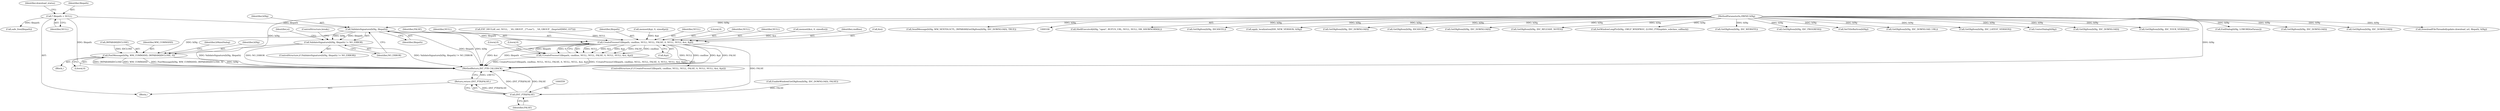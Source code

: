 digraph "0_rufus_c3c39f7f8a11f612c4ebf7affce25ec6928eb1cb_1@pointer" {
"1000357" [label="(Call,ValidateSignature(hDlg, filepath))"];
"1000107" [label="(MethodParameterIn,HWND hDlg)"];
"1000114" [label="(Call,* filepath = NULL)"];
"1000356" [label="(Call,ValidateSignature(hDlg, filepath) != NO_ERROR)"];
"1000382" [label="(Call,CreateProcessU(filepath, cmdline, NULL, NULL, FALSE, 0, NULL, NULL, &si, &pi))"];
"1000381" [label="(Call,!CreateProcessU(filepath, cmdline, NULL, NULL, FALSE, 0, NULL, NULL, &si, &pi))"];
"1000558" [label="(Call,(INT_PTR)FALSE)"];
"1000557" [label="(Return,return (INT_PTR)FALSE;)"];
"1000407" [label="(Call,PostMessage(hDlg, WM_COMMAND, (WPARAM)IDCLOSE, 0))"];
"1000327" [label="(Call,ShellExecuteA(hDlg, \"open\", RUFUS_URL, NULL, NULL, SW_SHOWNORMAL))"];
"1000384" [label="(Identifier,cmdline)"];
"1000381" [label="(Call,!CreateProcessU(filepath, cmdline, NULL, NULL, FALSE, 0, NULL, NULL, &si, &pi))"];
"1000391" [label="(Call,&si)"];
"1000526" [label="(Call,GetDlgItem(hDlg, IDCANCEL))"];
"1000141" [label="(Call,apply_localization(IDD_NEW_VERSION, hDlg))"];
"1000534" [label="(Call,GetDlgItem(hDlg, IDC_DOWNLOAD))"];
"1000409" [label="(Identifier,WM_COMMAND)"];
"1000119" [label="(Identifier,download_status)"];
"1000316" [label="(Call,safe_free(filepath))"];
"1000504" [label="(Call,GetDlgItem(hDlg, IDCANCEL))"];
"1000545" [label="(Call,GetDlgItem(hDlg, IDC_DOWNLOAD))"];
"1000163" [label="(Call,GetDlgItem(hDlg, IDC_RELEASE_NOTES))"];
"1000115" [label="(Identifier,filepath)"];
"1000155" [label="(Call,SetWindowLongPtr(hDlg, GWLP_WNDPROC, (LONG_PTR)update_subclass_callback))"];
"1000387" [label="(Identifier,FALSE)"];
"1000386" [label="(Identifier,NULL)"];
"1000405" [label="(Literal,0)"];
"1000267" [label="(Call,GetDlgItem(hDlg, IDC_WEBSITE))"];
"1000359" [label="(Identifier,filepath)"];
"1000129" [label="(Call,EXT_DECL(dl_ext, NULL, __VA_GROUP__(\"*.exe\"), __VA_GROUP__(lmprintf(MSG_037))))"];
"1000558" [label="(Call,(INT_PTR)FALSE)"];
"1000239" [label="(Call,GetDlgItem(hDlg, IDC_PROGRESS))"];
"1000147" [label="(Call,SetTitleBarIcon(hDlg))"];
"1000232" [label="(Call,GetDlgItem(hDlg, IDC_DOWNLOAD_URL))"];
"1000111" [label="(Block,)"];
"1000355" [label="(ControlStructure,if (ValidateSignature(hDlg, filepath) != NO_ERROR))"];
"1000356" [label="(Call,ValidateSignature(hDlg, filepath) != NO_ERROR)"];
"1000357" [label="(Call,ValidateSignature(hDlg, filepath))"];
"1000383" [label="(Identifier,filepath)"];
"1000397" [label="(Literal,0)"];
"1000415" [label="(Identifier,hMainDialog)"];
"1000382" [label="(Call,CreateProcessU(filepath, cmdline, NULL, NULL, FALSE, 0, NULL, NULL, &si, &pi))"];
"1000107" [label="(MethodParameterIn,HWND hDlg)"];
"1000211" [label="(Call,GetDlgItem(hDlg, IDC_LATEST_VERSION))"];
"1000557" [label="(Return,return (INT_PTR)FALSE;)"];
"1000407" [label="(Call,PostMessage(hDlg, WM_COMMAND, (WPARAM)IDCLOSE, 0))"];
"1000149" [label="(Call,CenterDialog(hDlg))"];
"1000413" [label="(Literal,0)"];
"1000486" [label="(Call,GetDlgItem(hDlg, IDC_DOWNLOAD))"];
"1000364" [label="(Identifier,si)"];
"1000196" [label="(Call,GetDlgItem(hDlg, IDC_YOUR_VERSION))"];
"1000368" [label="(Call,memset(&pi, 0, sizeof(pi)))"];
"1000561" [label="(MethodReturn,INT_PTR CALLBACK)"];
"1000116" [label="(Identifier,NULL)"];
"1000560" [label="(Identifier,FALSE)"];
"1000318" [label="(Call,EndDialog(hDlg, LOWORD(wParam)))"];
"1000360" [label="(Identifier,NO_ERROR)"];
"1000509" [label="(Call,GetDlgItem(hDlg, IDC_DOWNLOAD))"];
"1000393" [label="(Call,&pi)"];
"1000114" [label="(Call,* filepath = NULL)"];
"1000390" [label="(Identifier,NULL)"];
"1000403" [label="(Block,)"];
"1000255" [label="(Call,EnableWindow(GetDlgItem(hDlg, IDC_DOWNLOAD), FALSE))"];
"1000256" [label="(Call,GetDlgItem(hDlg, IDC_DOWNLOAD))"];
"1000388" [label="(Literal,0)"];
"1000380" [label="(ControlStructure,if (!CreateProcessU(filepath, cmdline, NULL, NULL, FALSE, 0, NULL, NULL, &si, &pi)))"];
"1000389" [label="(Identifier,NULL)"];
"1000408" [label="(Identifier,hDlg)"];
"1000410" [label="(Call,(WPARAM)IDCLOSE)"];
"1000490" [label="(Call,DownloadFileThreaded(update.download_url, filepath, hDlg))"];
"1000361" [label="(ControlStructure,break;)"];
"1000385" [label="(Identifier,NULL)"];
"1000481" [label="(Call,SendMessage(hDlg, WM_NEXTDLGCTL, (WPARAM)GetDlgItem(hDlg, IDC_DOWNLOAD), TRUE))"];
"1000362" [label="(Call,memset(&si, 0, sizeof(si)))"];
"1000358" [label="(Identifier,hDlg)"];
"1000357" -> "1000356"  [label="AST: "];
"1000357" -> "1000359"  [label="CFG: "];
"1000358" -> "1000357"  [label="AST: "];
"1000359" -> "1000357"  [label="AST: "];
"1000360" -> "1000357"  [label="CFG: "];
"1000357" -> "1000561"  [label="DDG: hDlg"];
"1000357" -> "1000561"  [label="DDG: filepath"];
"1000357" -> "1000356"  [label="DDG: hDlg"];
"1000357" -> "1000356"  [label="DDG: filepath"];
"1000107" -> "1000357"  [label="DDG: hDlg"];
"1000114" -> "1000357"  [label="DDG: filepath"];
"1000357" -> "1000382"  [label="DDG: filepath"];
"1000357" -> "1000407"  [label="DDG: hDlg"];
"1000107" -> "1000106"  [label="AST: "];
"1000107" -> "1000561"  [label="DDG: hDlg"];
"1000107" -> "1000141"  [label="DDG: hDlg"];
"1000107" -> "1000147"  [label="DDG: hDlg"];
"1000107" -> "1000149"  [label="DDG: hDlg"];
"1000107" -> "1000155"  [label="DDG: hDlg"];
"1000107" -> "1000163"  [label="DDG: hDlg"];
"1000107" -> "1000196"  [label="DDG: hDlg"];
"1000107" -> "1000211"  [label="DDG: hDlg"];
"1000107" -> "1000232"  [label="DDG: hDlg"];
"1000107" -> "1000239"  [label="DDG: hDlg"];
"1000107" -> "1000256"  [label="DDG: hDlg"];
"1000107" -> "1000267"  [label="DDG: hDlg"];
"1000107" -> "1000318"  [label="DDG: hDlg"];
"1000107" -> "1000327"  [label="DDG: hDlg"];
"1000107" -> "1000407"  [label="DDG: hDlg"];
"1000107" -> "1000481"  [label="DDG: hDlg"];
"1000107" -> "1000486"  [label="DDG: hDlg"];
"1000107" -> "1000490"  [label="DDG: hDlg"];
"1000107" -> "1000504"  [label="DDG: hDlg"];
"1000107" -> "1000509"  [label="DDG: hDlg"];
"1000107" -> "1000526"  [label="DDG: hDlg"];
"1000107" -> "1000534"  [label="DDG: hDlg"];
"1000107" -> "1000545"  [label="DDG: hDlg"];
"1000114" -> "1000111"  [label="AST: "];
"1000114" -> "1000116"  [label="CFG: "];
"1000115" -> "1000114"  [label="AST: "];
"1000116" -> "1000114"  [label="AST: "];
"1000119" -> "1000114"  [label="CFG: "];
"1000114" -> "1000561"  [label="DDG: filepath"];
"1000114" -> "1000316"  [label="DDG: filepath"];
"1000356" -> "1000355"  [label="AST: "];
"1000356" -> "1000360"  [label="CFG: "];
"1000360" -> "1000356"  [label="AST: "];
"1000361" -> "1000356"  [label="CFG: "];
"1000364" -> "1000356"  [label="CFG: "];
"1000356" -> "1000561"  [label="DDG: ValidateSignature(hDlg, filepath) != NO_ERROR"];
"1000356" -> "1000561"  [label="DDG: ValidateSignature(hDlg, filepath)"];
"1000356" -> "1000561"  [label="DDG: NO_ERROR"];
"1000382" -> "1000381"  [label="AST: "];
"1000382" -> "1000393"  [label="CFG: "];
"1000383" -> "1000382"  [label="AST: "];
"1000384" -> "1000382"  [label="AST: "];
"1000385" -> "1000382"  [label="AST: "];
"1000386" -> "1000382"  [label="AST: "];
"1000387" -> "1000382"  [label="AST: "];
"1000388" -> "1000382"  [label="AST: "];
"1000389" -> "1000382"  [label="AST: "];
"1000390" -> "1000382"  [label="AST: "];
"1000391" -> "1000382"  [label="AST: "];
"1000393" -> "1000382"  [label="AST: "];
"1000381" -> "1000382"  [label="CFG: "];
"1000382" -> "1000561"  [label="DDG: filepath"];
"1000382" -> "1000561"  [label="DDG: NULL"];
"1000382" -> "1000561"  [label="DDG: cmdline"];
"1000382" -> "1000561"  [label="DDG: &pi"];
"1000382" -> "1000561"  [label="DDG: FALSE"];
"1000382" -> "1000561"  [label="DDG: &si"];
"1000382" -> "1000381"  [label="DDG: NULL"];
"1000382" -> "1000381"  [label="DDG: &si"];
"1000382" -> "1000381"  [label="DDG: &pi"];
"1000382" -> "1000381"  [label="DDG: FALSE"];
"1000382" -> "1000381"  [label="DDG: cmdline"];
"1000382" -> "1000381"  [label="DDG: filepath"];
"1000382" -> "1000381"  [label="DDG: 0"];
"1000129" -> "1000382"  [label="DDG: NULL"];
"1000362" -> "1000382"  [label="DDG: &si"];
"1000368" -> "1000382"  [label="DDG: &pi"];
"1000382" -> "1000558"  [label="DDG: FALSE"];
"1000381" -> "1000380"  [label="AST: "];
"1000397" -> "1000381"  [label="CFG: "];
"1000405" -> "1000381"  [label="CFG: "];
"1000381" -> "1000561"  [label="DDG: CreateProcessU(filepath, cmdline, NULL, NULL, FALSE, 0, NULL, NULL, &si, &pi)"];
"1000381" -> "1000561"  [label="DDG: !CreateProcessU(filepath, cmdline, NULL, NULL, FALSE, 0, NULL, NULL, &si, &pi)"];
"1000558" -> "1000557"  [label="AST: "];
"1000558" -> "1000560"  [label="CFG: "];
"1000559" -> "1000558"  [label="AST: "];
"1000560" -> "1000558"  [label="AST: "];
"1000557" -> "1000558"  [label="CFG: "];
"1000558" -> "1000561"  [label="DDG: FALSE"];
"1000558" -> "1000561"  [label="DDG: (INT_PTR)FALSE"];
"1000558" -> "1000557"  [label="DDG: (INT_PTR)FALSE"];
"1000255" -> "1000558"  [label="DDG: FALSE"];
"1000557" -> "1000111"  [label="AST: "];
"1000561" -> "1000557"  [label="CFG: "];
"1000557" -> "1000561"  [label="DDG: <RET>"];
"1000407" -> "1000403"  [label="AST: "];
"1000407" -> "1000413"  [label="CFG: "];
"1000408" -> "1000407"  [label="AST: "];
"1000409" -> "1000407"  [label="AST: "];
"1000410" -> "1000407"  [label="AST: "];
"1000413" -> "1000407"  [label="AST: "];
"1000415" -> "1000407"  [label="CFG: "];
"1000407" -> "1000561"  [label="DDG: WM_COMMAND"];
"1000407" -> "1000561"  [label="DDG: PostMessage(hDlg, WM_COMMAND, (WPARAM)IDCLOSE, 0)"];
"1000407" -> "1000561"  [label="DDG: hDlg"];
"1000407" -> "1000561"  [label="DDG: (WPARAM)IDCLOSE"];
"1000410" -> "1000407"  [label="DDG: IDCLOSE"];
}
